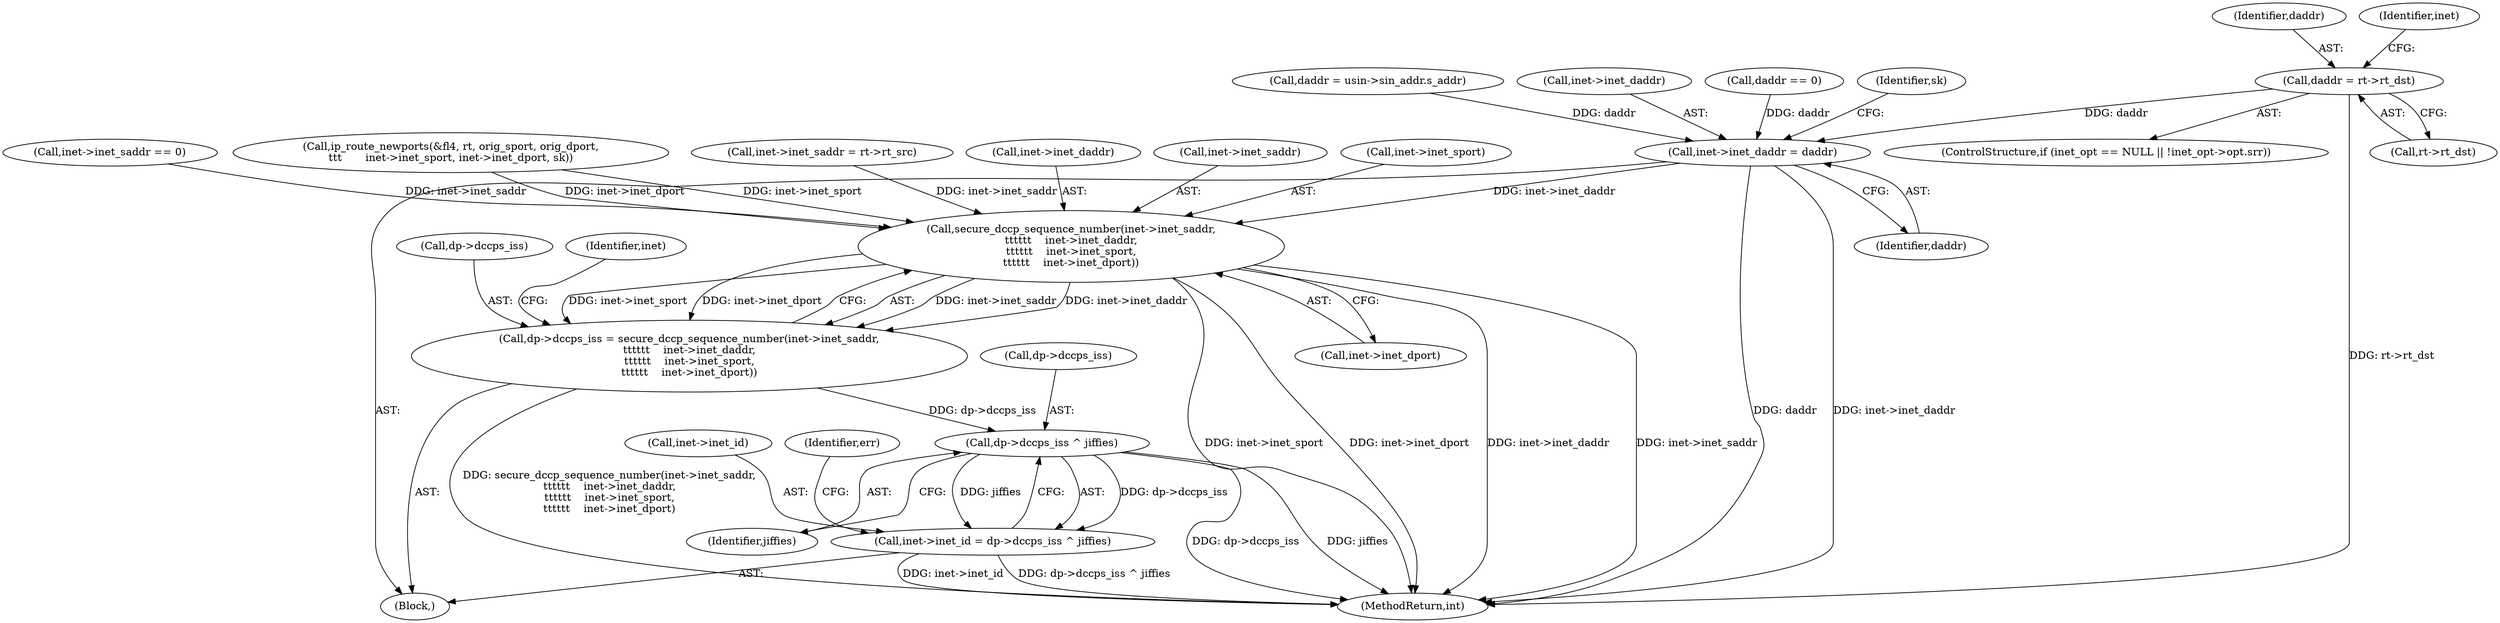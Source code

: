 digraph "0_linux_f6d8bd051c391c1c0458a30b2a7abcd939329259@pointer" {
"1000256" [label="(Call,daddr = rt->rt_dst)"];
"1000288" [label="(Call,inet->inet_daddr = daddr)"];
"1000358" [label="(Call,secure_dccp_sequence_number(inet->inet_saddr,\n\t\t\t\t\t\t    inet->inet_daddr,\n\t\t\t\t\t\t    inet->inet_sport,\n\t\t\t\t\t\t    inet->inet_dport))"];
"1000354" [label="(Call,dp->dccps_iss = secure_dccp_sequence_number(inet->inet_saddr,\n\t\t\t\t\t\t    inet->inet_daddr,\n\t\t\t\t\t\t    inet->inet_sport,\n\t\t\t\t\t\t    inet->inet_dport))"];
"1000375" [label="(Call,dp->dccps_iss ^ jiffies)"];
"1000371" [label="(Call,inet->inet_id = dp->dccps_iss ^ jiffies)"];
"1000327" [label="(Call,ip_route_newports(&fl4, rt, orig_sport, orig_dport,\n\t\t\t       inet->inet_sport, inet->inet_dport, sk))"];
"1000292" [label="(Identifier,daddr)"];
"1000355" [label="(Call,dp->dccps_iss)"];
"1000258" [label="(Call,rt->rt_dst)"];
"1000267" [label="(Call,inet->inet_saddr = rt->rt_src)"];
"1000362" [label="(Call,inet->inet_daddr)"];
"1000257" [label="(Identifier,daddr)"];
"1000256" [label="(Call,daddr = rt->rt_dst)"];
"1000371" [label="(Call,inet->inet_id = dp->dccps_iss ^ jiffies)"];
"1000372" [label="(Call,inet->inet_id)"];
"1000373" [label="(Identifier,inet)"];
"1000381" [label="(Identifier,err)"];
"1000359" [label="(Call,inet->inet_saddr)"];
"1000156" [label="(Call,daddr = usin->sin_addr.s_addr)"];
"1000354" [label="(Call,dp->dccps_iss = secure_dccp_sequence_number(inet->inet_saddr,\n\t\t\t\t\t\t    inet->inet_daddr,\n\t\t\t\t\t\t    inet->inet_sport,\n\t\t\t\t\t\t    inet->inet_dport))"];
"1000289" [label="(Call,inet->inet_daddr)"];
"1000264" [label="(Identifier,inet)"];
"1000376" [label="(Call,dp->dccps_iss)"];
"1000245" [label="(ControlStructure,if (inet_opt == NULL || !inet_opt->opt.srr))"];
"1000183" [label="(Call,daddr == 0)"];
"1000375" [label="(Call,dp->dccps_iss ^ jiffies)"];
"1000107" [label="(Block,)"];
"1000358" [label="(Call,secure_dccp_sequence_number(inet->inet_saddr,\n\t\t\t\t\t\t    inet->inet_daddr,\n\t\t\t\t\t\t    inet->inet_sport,\n\t\t\t\t\t\t    inet->inet_dport))"];
"1000365" [label="(Call,inet->inet_sport)"];
"1000368" [label="(Call,inet->inet_dport)"];
"1000288" [label="(Call,inet->inet_daddr = daddr)"];
"1000412" [label="(MethodReturn,int)"];
"1000262" [label="(Call,inet->inet_saddr == 0)"];
"1000379" [label="(Identifier,jiffies)"];
"1000296" [label="(Identifier,sk)"];
"1000256" -> "1000245"  [label="AST: "];
"1000256" -> "1000258"  [label="CFG: "];
"1000257" -> "1000256"  [label="AST: "];
"1000258" -> "1000256"  [label="AST: "];
"1000264" -> "1000256"  [label="CFG: "];
"1000256" -> "1000412"  [label="DDG: rt->rt_dst"];
"1000256" -> "1000288"  [label="DDG: daddr"];
"1000288" -> "1000107"  [label="AST: "];
"1000288" -> "1000292"  [label="CFG: "];
"1000289" -> "1000288"  [label="AST: "];
"1000292" -> "1000288"  [label="AST: "];
"1000296" -> "1000288"  [label="CFG: "];
"1000288" -> "1000412"  [label="DDG: daddr"];
"1000288" -> "1000412"  [label="DDG: inet->inet_daddr"];
"1000156" -> "1000288"  [label="DDG: daddr"];
"1000183" -> "1000288"  [label="DDG: daddr"];
"1000288" -> "1000358"  [label="DDG: inet->inet_daddr"];
"1000358" -> "1000354"  [label="AST: "];
"1000358" -> "1000368"  [label="CFG: "];
"1000359" -> "1000358"  [label="AST: "];
"1000362" -> "1000358"  [label="AST: "];
"1000365" -> "1000358"  [label="AST: "];
"1000368" -> "1000358"  [label="AST: "];
"1000354" -> "1000358"  [label="CFG: "];
"1000358" -> "1000412"  [label="DDG: inet->inet_sport"];
"1000358" -> "1000412"  [label="DDG: inet->inet_dport"];
"1000358" -> "1000412"  [label="DDG: inet->inet_daddr"];
"1000358" -> "1000412"  [label="DDG: inet->inet_saddr"];
"1000358" -> "1000354"  [label="DDG: inet->inet_saddr"];
"1000358" -> "1000354"  [label="DDG: inet->inet_daddr"];
"1000358" -> "1000354"  [label="DDG: inet->inet_sport"];
"1000358" -> "1000354"  [label="DDG: inet->inet_dport"];
"1000267" -> "1000358"  [label="DDG: inet->inet_saddr"];
"1000262" -> "1000358"  [label="DDG: inet->inet_saddr"];
"1000327" -> "1000358"  [label="DDG: inet->inet_sport"];
"1000327" -> "1000358"  [label="DDG: inet->inet_dport"];
"1000354" -> "1000107"  [label="AST: "];
"1000355" -> "1000354"  [label="AST: "];
"1000373" -> "1000354"  [label="CFG: "];
"1000354" -> "1000412"  [label="DDG: secure_dccp_sequence_number(inet->inet_saddr,\n\t\t\t\t\t\t    inet->inet_daddr,\n\t\t\t\t\t\t    inet->inet_sport,\n\t\t\t\t\t\t    inet->inet_dport)"];
"1000354" -> "1000375"  [label="DDG: dp->dccps_iss"];
"1000375" -> "1000371"  [label="AST: "];
"1000375" -> "1000379"  [label="CFG: "];
"1000376" -> "1000375"  [label="AST: "];
"1000379" -> "1000375"  [label="AST: "];
"1000371" -> "1000375"  [label="CFG: "];
"1000375" -> "1000412"  [label="DDG: dp->dccps_iss"];
"1000375" -> "1000412"  [label="DDG: jiffies"];
"1000375" -> "1000371"  [label="DDG: dp->dccps_iss"];
"1000375" -> "1000371"  [label="DDG: jiffies"];
"1000371" -> "1000107"  [label="AST: "];
"1000372" -> "1000371"  [label="AST: "];
"1000381" -> "1000371"  [label="CFG: "];
"1000371" -> "1000412"  [label="DDG: dp->dccps_iss ^ jiffies"];
"1000371" -> "1000412"  [label="DDG: inet->inet_id"];
}
